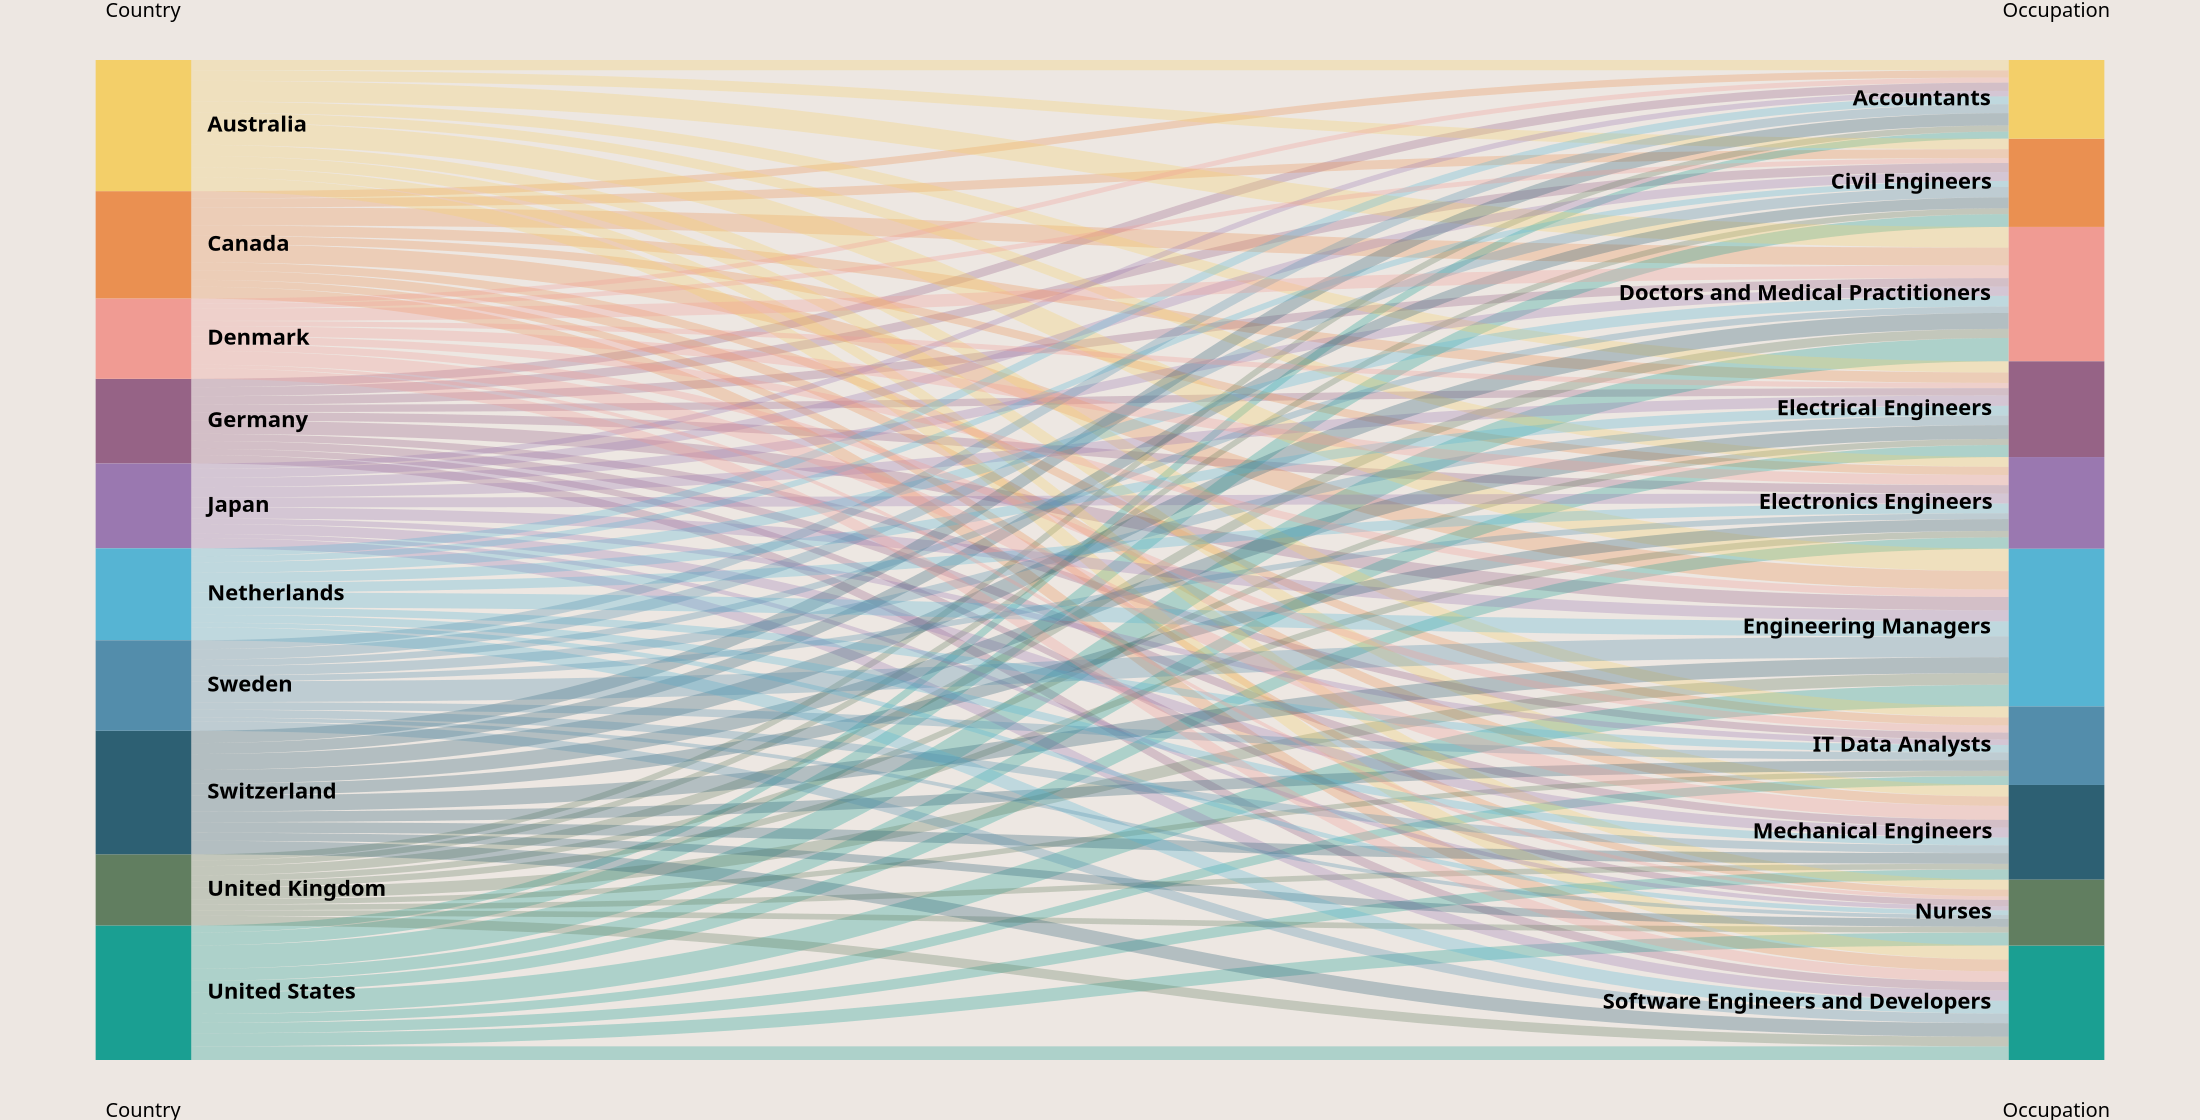 {
	"$schema": "https://vega.github.io/schema/vega/v3.0.json",
	"height": 500,
	"width": 1100,
	"data": [
		{
			"name": "rawData",
			"values": [
				{
					"Country": "Germany",
					"Occupation": "Software Engineers and Developers",
					"Count": 73538
				},
				{
					"Country": "Germany",
					"Occupation": "Electronics Engineers",
					"Count": 73678
				},
				{
					"Country": "Germany",
					"Occupation": "Mechanical Engineers",
					"Count": 68558
				},
				{
					"Country": "Germany",
					"Occupation": "Nurses",
					"Count": 54238
				},
				{
					"Country": "Germany",
					"Occupation": "Doctors and Medical Practitioners",
					"Count": 74371
				},
				{
					"Country": "Germany",
					"Occupation": "Civil Engineers",
					"Count": 78416
				},
				{
					"Country": "Germany",
					"Occupation": "Electrical Engineers",
					"Count": 63941
				},
				{
					"Country": "Germany",
					"Occupation": "Accountants",
					"Count": 72633
				},
				{
					"Country": "Germany",
					"Occupation": "IT Data Analysts",
					"Count": 60966
				},
				{
					"Country": "Germany",
					"Occupation": "Engineering Managers",
					"Count": 115561
				},
				{
					"Country": "Canada",
					"Occupation": "Software Engineers and Developers",
					"Count": 103257
				},
				{
					"Country": "Canada",
					"Occupation": "Electronics Engineers",
					"Count": 71004
				},
				{
					"Country": "Canada",
					"Occupation": "Mechanical Engineers",
					"Count": 82025
				},
				{
					"Country": "Canada",
					"Occupation": "Nurses",
					"Count": 59838
				},
				{
					"Country": "Canada",
					"Occupation": "Doctors and Medical Practitioners",
					"Count": 155630
				},
				{
					"Country": "Canada",
					"Occupation": "Civil Engineers",
					"Count": 78114
				},
				{
					"Country": "Canada",
					"Occupation": "Electrical Engineers",
					"Count": 90884
				},
				{
					"Country": "Canada",
					"Occupation": "Accountants",
					"Count": 63280
				},
				{
					"Country": "Canada",
					"Occupation": "IT Data Analysts",
					"Count": 70321
				},
				{
					"Country": "Canada",
					"Occupation": "Engineering Managers",
					"Count": 159588
				},
				{
					"Country": "United States",
					"Occupation": "Software Engineers and Developers",
					"Count": 119007
				},
				{
					"Country": "United States",
					"Occupation": "Electronics Engineers",
					"Count": 100090
				},
				{
					"Country": "United States",
					"Occupation": "Mechanical Engineers",
					"Count": 89856
				},
				{
					"Country": "United States",
					"Occupation": "Nurses",
					"Count": 113228
				},
				{
					"Country": "United States",
					"Occupation": "Doctors and Medical Practitioners",
					"Count": 203094
				},
				{
					"Country": "United States",
					"Occupation": "Civil Engineers",
					"Count": 111666
				},
				{
					"Country": "United States",
					"Occupation": "Electrical Engineers",
					"Count": 105308
				},
				{
					"Country": "United States",
					"Occupation": "Accountants",
					"Count": 62226
				},
				{
					"Country": "United States",
					"Occupation": "IT Data Analysts",
					"Count": 77521
				},
				{
					"Country": "United States",
					"Occupation": "Engineering Managers",
					"Count": 187915
				},
				{
					"Country": "United Kingdom",
					"Occupation": "Software Engineers and Developers",
					"Count": 83059
				},
				{
					"Country": "United Kingdom",
					"Occupation": "Electronics Engineers",
					"Count": 55372
				},
				{
					"Country": "United Kingdom",
					"Occupation": "Mechanical Engineers",
					"Count": 48766
				},
				{
					"Country": "United Kingdom",
					"Occupation": "Nurses",
					"Count": 49414
				},
				{
					"Country": "United Kingdom",
					"Occupation": "Doctors and Medical Practitioners",
					"Count": 78967
				},
				{
					"Country": "United Kingdom",
					"Occupation": "Civil Engineers",
					"Count": 50316
				},
				{
					"Country": "United Kingdom",
					"Occupation": "Electrical Engineers",
					"Count": 52470
				},
				{
					"Country": "United Kingdom",
					"Occupation": "Accountants",
					"Count": 52603
				},
				{
					"Country": "United Kingdom",
					"Occupation": "IT Data Analysts",
					"Count": 46405
				},
				{
					"Country": "United Kingdom",
					"Occupation": "Engineering Managers",
					"Count": 100579
				},
				{
					"Country": "Australia",
					"Occupation": "Software Engineers and Developers",
					"Count": 121850
				},
				{
					"Country": "Australia",
					"Occupation": "Electronics Engineers",
					"Count": 85000
				},
				{
					"Country": "Australia",
					"Occupation": "Mechanical Engineers",
					"Count": 100011
				},
				{
					"Country": "Australia",
					"Occupation": "Nurses",
					"Count": 85000
				},
				{
					"Country": "Australia",
					"Occupation": "Doctors and Medical Practitioners",
					"Count": 180000
				},
				{
					"Country": "Australia",
					"Occupation": "Civil Engineers",
					"Count": 91250
				},
				{
					"Country": "Australia",
					"Occupation": "Electrical Engineers",
					"Count": 97000
				},
				{
					"Country": "Australia",
					"Occupation": "Accountants",
					"Count": 89500
				},
				{
					"Country": "Australia",
					"Occupation": "IT Data Analysts",
					"Count": 96000
				},
				{
					"Country": "Australia",
					"Occupation": "Engineering Managers",
					"Count": 194500
				},
				{
					"Country": "Japan",
					"Occupation": "Software Engineers and Developers",
					"Count": 89000
				},
				{
					"Country": "Japan",
					"Occupation": "Electronics Engineers",
					"Count": 85948
				},
				{
					"Country": "Japan",
					"Occupation": "Mechanical Engineers",
					"Count": 85948
				},
				{
					"Country": "Japan",
					"Occupation": "Nurses",
					"Count": 37084
				},
				{
					"Country": "Japan",
					"Occupation": "Doctors and Medical Practitioners",
					"Count": 80183
				},
				{
					"Country": "Japan",
					"Occupation": "Civil Engineers",
					"Count": 77627
				},
				{
					"Country": "Japan",
					"Occupation": "Electrical Engineers",
					"Count": 90079
				},
				{
					"Country": "Japan",
					"Occupation": "Accountants",
					"Count": 47595
				},
				{
					"Country": "Japan",
					"Occupation": "IT Data Analysts",
					"Count": 47782
				},
				{
					"Country": "Japan",
					"Occupation": "Engineering Managers",
					"Count": 96320
				},
				{
					"Country": "Switzerland",
					"Occupation": "Software Engineers and Developers",
					"Count": 118000
				},
				{
					"Country": "Switzerland",
					"Occupation": "Electronics Engineers",
					"Count": 102749
				},
				{
					"Country": "Switzerland",
					"Occupation": "Mechanical Engineers",
					"Count": 92282
				},
				{
					"Country": "Switzerland",
					"Occupation": "Nurses",
					"Count": 69552
				},
				{
					"Country": "Switzerland",
					"Occupation": "Doctors and Medical Practitioners",
					"Count": 138151
				},
				{
					"Country": "Switzerland",
					"Occupation": "Civil Engineers",
					"Count": 95048
				},
				{
					"Country": "Switzerland",
					"Occupation": "Electrical Engineers",
					"Count": 120000
				},
				{
					"Country": "Switzerland",
					"Occupation": "Accountants",
					"Count": 107000
				},
				{
					"Country": "Switzerland",
					"Occupation": "IT Data Analysts",
					"Count": 92598
				},
				{
					"Country": "Switzerland",
					"Occupation": "Engineering Managers",
					"Count": 138257
				},
				{
					"Country": "Netherlands",
					"Occupation": "Software Engineers and Developers",
					"Count": 112737
				},
				{
					"Country": "Netherlands",
					"Occupation": "Electronics Engineers",
					"Count": 85224
				},
				{
					"Country": "Netherlands",
					"Occupation": "Mechanical Engineers",
					"Count": 67546
				},
				{
					"Country": "Netherlands",
					"Occupation": "Nurses",
					"Count": 40436
				},
				{
					"Country": "Netherlands",
					"Occupation": "Doctors and Medical Practitioners",
					"Count": 92412
				},
				{
					"Country": "Netherlands",
					"Occupation": "Civil Engineers",
					"Count": 51991
				},
				{
					"Country": "Netherlands",
					"Occupation": "Electrical Engineers",
					"Count": 85224
				},
				{
					"Country": "Netherlands",
					"Occupation": "Accountants",
					"Count": 68474
				},
				{
					"Country": "Netherlands",
					"Occupation": "IT Data Analysts",
					"Count": 64263
				},
				{
					"Country": "Netherlands",
					"Occupation": "Engineering Managers",
					"Count": 131220
				},
				{
					"Country": "Sweden",
					"Occupation": "Software Engineers and Developers",
					"Count": 82692
				},
				{
					"Country": "Sweden",
					"Occupation": "Electronics Engineers",
					"Count": 50234
				},
				{
					"Country": "Sweden",
					"Occupation": "Mechanical Engineers",
					"Count": 68095
				},
				{
					"Country": "Sweden",
					"Occupation": "Nurses",
					"Count": 32519
				},
				{
					"Country": "Sweden",
					"Occupation": "Doctors and Medical Practitioners",
					"Count": 56172
				},
				{
					"Country": "Sweden",
					"Occupation": "Civil Engineers",
					"Count": 90758
				},
				{
					"Country": "Sweden",
					"Occupation": "Electrical Engineers",
					"Count": 82308
				},
				{
					"Country": "Sweden",
					"Occupation": "Accountants",
					"Count": 77256
				},
				{
					"Country": "Sweden",
					"Occupation": "IT Data Analysts",
					"Count": 66354
				},
				{
					"Country": "Sweden",
					"Occupation": "Engineering Managers",
					"Count": 180408
				},
				{
					"Country": "Denmark",
					"Occupation": "Software Engineers and Developers",
					"Count": 92064
				},
				{
					"Country": "Denmark",
					"Occupation": "Electronics Engineers",
					"Count": 88039
				},
				{
					"Country": "Denmark",
					"Occupation": "Mechanical Engineers",
					"Count": 120581
				},
				{
					"Country": "Denmark",
					"Occupation": "Nurses",
					"Count": 30491
				},
				{
					"Country": "Denmark",
					"Occupation": "Doctors and Medical Practitioners",
					"Count": 109344
				},
				{
					"Country": "Denmark",
					"Occupation": "Civil Engineers",
					"Count": 42012
				},
				{
					"Country": "Denmark",
					"Occupation": "Electrical Engineers",
					"Count": 45000
				},
				{
					"Country": "Denmark",
					"Occupation": "Accountants",
					"Count": 43125
				},
				{
					"Country": "Denmark",
					"Occupation": "IT Data Analysts",
					"Count": 61683
				},
				{
					"Country": "Denmark",
					"Occupation": "Engineering Managers",
					"Count": 65000
				}
			],
			"transform": [
				{
					"type": "formula",
					"expr": "datum['Country']",
					"as": "stk1"
				},
				{
					"type": "formula",
					"expr": "datum.Occupation",
					"as": "stk2"
				},
				{
					"type": "formula",
					"expr": "datum.Count",
					"as": "size"
				}
			]
		},
		{
			"name": "nodes",
			"source": "rawData",
			"transform": [
				{
					"type": "filter",
					"expr": "!groupSelector || groupSelector.stk1 == datum.stk1 || groupSelector.stk2 == datum.stk2"
				},
				{
					"type": "formula",
					"expr": "datum.stk1+datum.stk2",
					"as": "key"
				},
				{
					"type": "fold",
					"fields": ["stk1", "stk2"],
					"as": ["stack", "grpId"]
				},
				{
					"type": "formula",
					"expr": "datum.stack == 'stk1' ? datum.stk1+' '+datum.stk2 : datum.stk2+' '+datum.stk1",
					"as": "sortField"
				},
				{
					"type": "stack",
					"groupby": ["stack"],
					"sort": {
						"field": "sortField",
						"order": "descending"
					},
					"field": "size"
				},
				{
					"type": "formula",
					"expr": "(datum.y0+datum.y1)/2",
					"as": "yc"
				}
			]
		},
		{
			"name": "groups",
			"source": "nodes",
			"transform": [
				{
					"type": "aggregate",
					"groupby": ["stack", "grpId"],
					"fields": ["size"],
					"ops": ["sum"],
					"as": ["total"]
				},
				{
					"type": "stack",
					"groupby": ["stack"],
					"sort": {
						"field": "grpId",
						"order": "descending"
					},
					"field": "total"
				},
				{
					"type": "formula",
					"expr": "scale('y', datum.y0)",
					"as": "scaledY0"
				},
				{
					"type": "formula",
					"expr": "scale('y', datum.y1)",
					"as": "scaledY1"
				},
				{
					"type": "formula",
					"expr": "datum.stack == 'stk1'",
					"as": "rightLabel"
				},
				{
					"type": "formula",
					"expr": "datum.total/domain('y')[1]",
					"as": "percentage"
				}
			]
		},
		{
			"name": "destinationNodes",
			"source": "nodes",
			"transform": [
				{
					"type": "filter",
					"expr": "datum.stack == 'stk2'"
				}
			]
		},
		{
			"name": "edges",
			"source": "nodes",
			"transform": [
				{
					"type": "filter",
					"expr": "datum.stack == 'stk1'"
				},
				{
					"type": "lookup",
					"from": "destinationNodes",
					"key": "key",
					"fields": ["key"],
					"as": ["target"]
				},
				{
					"type": "linkpath",
					"orient": "horizontal",
					"shape": "diagonal",
					"sourceY": {
						"expr": "scale('y', datum.yc)"
					},
					"sourceX": {
						"expr": "scale('x', 'stk1') + bandwidth('x')"
					},
					"targetY": {
						"expr": "scale('y', datum.target.yc)"
					},
					"targetX": {
						"expr": "scale('x', 'stk2')"
					}
				},
				{
					"type": "formula",
					"expr": "range('y')[0]-scale('y', datum.size)",
					"as": "strokeWidth"
				},
				{
					"type": "formula",
					"expr": "datum.size/domain('y')[1]",
					"as": "percentage"
				}
			]
		}
	],
	"scales": [
		{
			"name": "x",
			"type": "band",
			"range": "width",
			"domain": ["stk1", "stk2"],
			"paddingOuter": 0.05,
			"paddingInner": 0.95
		},
		{
			"name": "y",
			"type": "linear",
			"range": "height",
			"domain": {
				"data": "nodes",
				"field": "y1"
			}
		},
		{
			"name": "color",
			"type": "ordinal",
			"range": [
				"#f3cf69",
				"#ea9051",
				"#f09b93",
				"#966386",
				"#9a78b0",
				"#56b4d3",
				"#538dab",
				"#2d6073",
				"#617e60",
				"#1a9f92"
			],
			"domain": [
				"Australia",
				"Canada",
				"Denmark",
				"Germany",
				"Japan",
				"Netherlands",
				"Sweden",
				"Switzerland",
				"United Kingdom",
				"United States",
				"Accountants",
				"Civil Engineers",
				"Doctors and Medical Practitioners",
				"Electrical Engineers",
				"Electronics Engineers",
				"Engineering Managers",
				"IT Data Analysts",
				"Mechanical Engineers",
				"Nurses",
				"Software Engineers and Developers"
			]
		},
		{
			"name": "stackNames",
			"type": "ordinal",
			"range": ["Country", "Occupation"],
			"domain": ["stk1", "stk2"]
		}
	],
	"axes": [
		{
			"orient": "bottom",
			"scale": "x",
			"domain": false,
			"ticks": false,
			"labelPadding": 20,
			"encode": {
				"labels": {
					"update": {
						"text": {
							"scale": "stackNames",
							"field": "value",
							"fontWeight": "bold",
							"fontSize": 14
						}
					}
				}
			}
		},
		{
			"orient": "top",
			"scale": "x",
			"domain": false,
			"ticks": false,
			"labelPadding": 20,
			"encode": {
				"labels": {
					"update": {
						"text": {
							"scale": "stackNames",
							"field": "value",
							"fontWeight": "bold",
							"fontSize": 14
						}
					}
				}
			}
		},
		{
			"orient": "left",
			"scale": "y",
			"labels": false,
			"domain": false,
			"ticks": false
		}
	],
	"marks": [
		{
			"type": "path",
			"name": "edgeMark",
			"from": {
				"data": "edges"
			},
			"clip": true,
			"encode": {
				"update": {
					"stroke": [
						{
							"test": "groupSelector && groupSelector.stack=='stk1'",
							"scale": "color",
							"field": "stk2"
						},
						{
							"scale": "color",
							"field": "stk1"
						}
					],
					"strokeWidth": {
						"field": "strokeWidth"
					},
					"path": {
						"field": "path"
					},
					"strokeOpacity": {
						"signal": "!groupSelector && (groupHover.stk1 == datum.stk1 || groupHover.stk2 == datum.stk2) ? 0.9 : 0.3"
					},
					"zindex": {
						"signal": "!groupSelector && (groupHover.stk1 == datum.stk1 || groupHover.stk2 == datum.stk2) ? 1 : 0"
					},
					"tooltip": {
						"signal": "{\"Country\": datum.stk1, \"Occupation\": datum.stk2, \"Average Salary\":format(datum.size, ',.0f')}"
					}
				},
				"hover": {
					"strokeOpacity": {
						"value": 1
					}
				}
			}
		},
		{
			"type": "rect",
			"name": "groupMark",
			"from": {
				"data": "groups"
			},
			"encode": {
				"enter": {
					"fill": {
						"scale": "color",
						"field": "grpId"
					},
					"width": {
						"scale": "x",
						"band": 1
					}
				},
				"update": {
					"x": {
						"scale": "x",
						"field": "stack"
					},
					"y": {
						"field": "scaledY0"
					},
					"y2": {
						"field": "scaledY1"
					},
					"fillOpacity": {
						"value": 1
					},
					"tooltip": {
						"signal": "datum.grpId + ' has average salary of ' + format(datum.total/11, ',.0f')"
					}
				},
				"hover": {
					"fillOpacity": {
						"value": 1
					}
				}
			}
		},
		{
			"type": "text",
			"from": {
				"data": "groups"
			},
			"interactive": false,
			"encode": {
				"update": {
					"x": {
						"signal": "scale('x', datum.stack) + (datum.rightLabel ? bandwidth('x') + 8 : -8)"
					},
					"yc": {
						"signal": "(datum.scaledY0 + datum.scaledY1)/2"
					},
					"align": {
						"signal": "datum.rightLabel ? 'left' : 'right'"
					},
					"baseline": {
						"value": "middle"
					},
					"fontWeight": {
						"value": "bold"
					},
					"text": {
						"signal": "abs(datum.scaledY0-datum.scaledY1) > 13 ? datum.grpId : ''"
					}
				}
			}
		},
		{
			"type": "group",
			"data": [
				{
					"name": "dataForShowAll",
					"values": [{}],
					"transform": [
						{
							"type": "filter",
							"expr": "groupSelector"
						}
					]
				}
			],
			"encode": {
				"enter": {
					"xc": {
						"signal": "width/2"
					},
					"y": {
						"value": 30
					},
					"width": {
						"value": 80
					},
					"height": {
						"value": 30
					}
				}
			},
			"marks": [
				{
					"type": "group",
					"name": "groupReset",
					"from": {
						"data": "dataForShowAll"
					},
					"encode": {
						"enter": {
							"cornerRadius": {
								"value": 6
							},
							"fill": {
								"value": "#f5f5f5"
							},
							"stroke": {
								"value": "#c1c1c1"
							},
							"strokeWidth": {
								"value": 2
							},
							"height": {
								"field": {
									"group": "height"
								}
							},
							"width": {
								"field": {
									"group": "width"
								}
							}
						},
						"update": {
							"opacity": {
								"value": 1
							}
						},
						"hover": {
							"opacity": {
								"value": 1
							}
						}
					},
					"marks": [
						{
							"type": "text",
							"interactive": false,
							"encode": {
								"enter": {
									"xc": {
										"field": {
											"group": "width"
										},
										"mult": 0.5
									},
									"yc": {
										"field": {
											"group": "height"
										},
										"mult": 0.5,
										"offset": 2
									},
									"align": {
										"value": "center"
									},
									"baseline": {
										"value": "middle"
									},
									"fontWeight": {
										"value": "bold"
									},
									"text": {
										"value": "Show All"
									}
								}
							}
						}
					]
				}
			]
		}
	],
	"signals": [
		{
			"name": "groupHover",
			"value": {},
			"on": [
				{
					"events": "@groupMark:mouseover",
					"update": "{stk1:datum.stack=='stk1' && datum.grpId, stk2:datum.stack=='stk2' && datum.grpId}"
				},
				{
					"events": "mouseout",
					"update": "{}"
				}
			]
		},
		{
			"name": "groupSelector",
			"value": false,
			"on": [
				{
					"events": "@groupMark:click!",
					"update": "{stack:datum.stack, stk1:datum.stack=='stk1' && datum.grpId, stk2:datum.stack=='stk2' && datum.grpId}"
				},

				{
					"events": [
						{
							"type": "click",
							"markname": "groupReset"
						},
						{
							"type": "dblclick"
						}
					],
					"update": "false"
				}
			]
		}
	],
	"config": { "view": { "stroke": null }, "background": "#ede7e2" }
}
